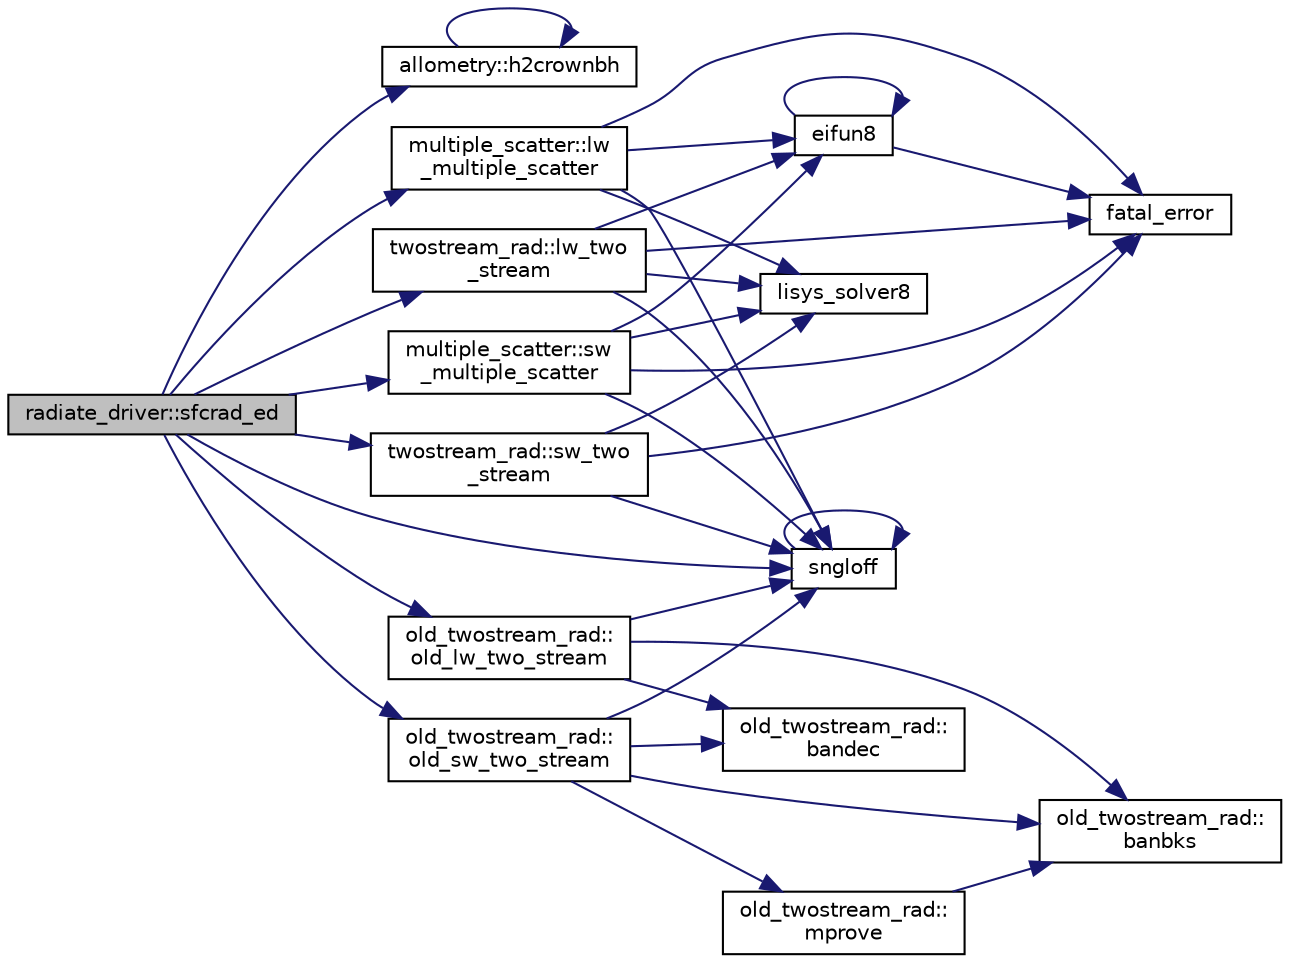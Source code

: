 digraph "radiate_driver::sfcrad_ed"
{
 // LATEX_PDF_SIZE
  edge [fontname="Helvetica",fontsize="10",labelfontname="Helvetica",labelfontsize="10"];
  node [fontname="Helvetica",fontsize="10",shape=record];
  rankdir="LR";
  Node1 [label="radiate_driver::sfcrad_ed",height=0.2,width=0.4,color="black", fillcolor="grey75", style="filled", fontcolor="black",tooltip=" "];
  Node1 -> Node2 [color="midnightblue",fontsize="10",style="solid",fontname="Helvetica"];
  Node2 [label="allometry::h2crownbh",height=0.2,width=0.4,color="black", fillcolor="white", style="filled",URL="$namespaceallometry.html#a88949ed487fccc2f1dfd065399043b0d",tooltip=" "];
  Node2 -> Node2 [color="midnightblue",fontsize="10",style="solid",fontname="Helvetica"];
  Node1 -> Node3 [color="midnightblue",fontsize="10",style="solid",fontname="Helvetica"];
  Node3 [label="multiple_scatter::lw\l_multiple_scatter",height=0.2,width=0.4,color="black", fillcolor="white", style="filled",URL="$namespacemultiple__scatter.html#ac19beec1bd34e2a6ef2875e555b3c766",tooltip=" "];
  Node3 -> Node4 [color="midnightblue",fontsize="10",style="solid",fontname="Helvetica"];
  Node4 [label="eifun8",height=0.2,width=0.4,color="black", fillcolor="white", style="filled",URL="$numutils_8f90.html#a87009269fa8aecf49be15f20599f3052",tooltip=" "];
  Node4 -> Node4 [color="midnightblue",fontsize="10",style="solid",fontname="Helvetica"];
  Node4 -> Node5 [color="midnightblue",fontsize="10",style="solid",fontname="Helvetica"];
  Node5 [label="fatal_error",height=0.2,width=0.4,color="black", fillcolor="white", style="filled",URL="$fatal__error_8_f90.html#a2a2bff228716ab48a81c795b348d1665",tooltip=" "];
  Node3 -> Node5 [color="midnightblue",fontsize="10",style="solid",fontname="Helvetica"];
  Node3 -> Node6 [color="midnightblue",fontsize="10",style="solid",fontname="Helvetica"];
  Node6 [label="lisys_solver8",height=0.2,width=0.4,color="black", fillcolor="white", style="filled",URL="$numutils_8f90.html#a4a474fb2edbafe34d84319dd1ffe33b3",tooltip=" "];
  Node3 -> Node7 [color="midnightblue",fontsize="10",style="solid",fontname="Helvetica"];
  Node7 [label="sngloff",height=0.2,width=0.4,color="black", fillcolor="white", style="filled",URL="$numutils_8f90.html#a97ff3973394dba1b9534e055e358de97",tooltip=" "];
  Node7 -> Node7 [color="midnightblue",fontsize="10",style="solid",fontname="Helvetica"];
  Node1 -> Node8 [color="midnightblue",fontsize="10",style="solid",fontname="Helvetica"];
  Node8 [label="twostream_rad::lw_two\l_stream",height=0.2,width=0.4,color="black", fillcolor="white", style="filled",URL="$namespacetwostream__rad.html#a4680eeb7eadf824aff7be2a00fd41a35",tooltip=" "];
  Node8 -> Node4 [color="midnightblue",fontsize="10",style="solid",fontname="Helvetica"];
  Node8 -> Node5 [color="midnightblue",fontsize="10",style="solid",fontname="Helvetica"];
  Node8 -> Node6 [color="midnightblue",fontsize="10",style="solid",fontname="Helvetica"];
  Node8 -> Node7 [color="midnightblue",fontsize="10",style="solid",fontname="Helvetica"];
  Node1 -> Node9 [color="midnightblue",fontsize="10",style="solid",fontname="Helvetica"];
  Node9 [label="old_twostream_rad::\lold_lw_two_stream",height=0.2,width=0.4,color="black", fillcolor="white", style="filled",URL="$namespaceold__twostream__rad.html#a744d278973d1bf010dd3f7dbe1931644",tooltip=" "];
  Node9 -> Node10 [color="midnightblue",fontsize="10",style="solid",fontname="Helvetica"];
  Node10 [label="old_twostream_rad::\lbanbks",height=0.2,width=0.4,color="black", fillcolor="white", style="filled",URL="$namespaceold__twostream__rad.html#aab9dcdfc54e299b2e0547795db2b9373",tooltip=" "];
  Node9 -> Node11 [color="midnightblue",fontsize="10",style="solid",fontname="Helvetica"];
  Node11 [label="old_twostream_rad::\lbandec",height=0.2,width=0.4,color="black", fillcolor="white", style="filled",URL="$namespaceold__twostream__rad.html#a6215c4cc4d88118d1290b065e38e4565",tooltip=" "];
  Node9 -> Node7 [color="midnightblue",fontsize="10",style="solid",fontname="Helvetica"];
  Node1 -> Node12 [color="midnightblue",fontsize="10",style="solid",fontname="Helvetica"];
  Node12 [label="old_twostream_rad::\lold_sw_two_stream",height=0.2,width=0.4,color="black", fillcolor="white", style="filled",URL="$namespaceold__twostream__rad.html#afa4d0d8dac114379a6e2633cb4fb6693",tooltip=" "];
  Node12 -> Node10 [color="midnightblue",fontsize="10",style="solid",fontname="Helvetica"];
  Node12 -> Node11 [color="midnightblue",fontsize="10",style="solid",fontname="Helvetica"];
  Node12 -> Node13 [color="midnightblue",fontsize="10",style="solid",fontname="Helvetica"];
  Node13 [label="old_twostream_rad::\lmprove",height=0.2,width=0.4,color="black", fillcolor="white", style="filled",URL="$namespaceold__twostream__rad.html#a71b6d9880907325d836e43dbcef240c2",tooltip=" "];
  Node13 -> Node10 [color="midnightblue",fontsize="10",style="solid",fontname="Helvetica"];
  Node12 -> Node7 [color="midnightblue",fontsize="10",style="solid",fontname="Helvetica"];
  Node1 -> Node7 [color="midnightblue",fontsize="10",style="solid",fontname="Helvetica"];
  Node1 -> Node14 [color="midnightblue",fontsize="10",style="solid",fontname="Helvetica"];
  Node14 [label="multiple_scatter::sw\l_multiple_scatter",height=0.2,width=0.4,color="black", fillcolor="white", style="filled",URL="$namespacemultiple__scatter.html#a2969fece2e6f4a117fe130ca3556333f",tooltip=" "];
  Node14 -> Node4 [color="midnightblue",fontsize="10",style="solid",fontname="Helvetica"];
  Node14 -> Node5 [color="midnightblue",fontsize="10",style="solid",fontname="Helvetica"];
  Node14 -> Node6 [color="midnightblue",fontsize="10",style="solid",fontname="Helvetica"];
  Node14 -> Node7 [color="midnightblue",fontsize="10",style="solid",fontname="Helvetica"];
  Node1 -> Node15 [color="midnightblue",fontsize="10",style="solid",fontname="Helvetica"];
  Node15 [label="twostream_rad::sw_two\l_stream",height=0.2,width=0.4,color="black", fillcolor="white", style="filled",URL="$namespacetwostream__rad.html#ac9cd30076c098fedb354dd299e6fb84c",tooltip=" "];
  Node15 -> Node5 [color="midnightblue",fontsize="10",style="solid",fontname="Helvetica"];
  Node15 -> Node6 [color="midnightblue",fontsize="10",style="solid",fontname="Helvetica"];
  Node15 -> Node7 [color="midnightblue",fontsize="10",style="solid",fontname="Helvetica"];
}
